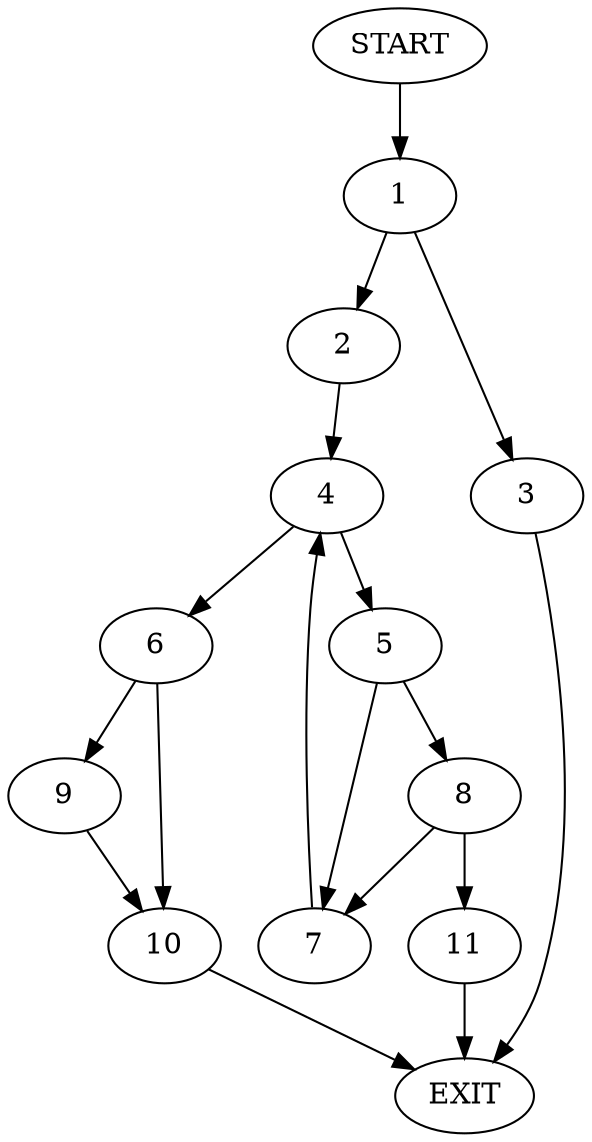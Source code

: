 digraph {
0 [label="START"]
12 [label="EXIT"]
0 -> 1
1 -> 2
1 -> 3
2 -> 4
3 -> 12
4 -> 5
4 -> 6
5 -> 7
5 -> 8
6 -> 9
6 -> 10
7 -> 4
8 -> 7
8 -> 11
11 -> 12
10 -> 12
9 -> 10
}
